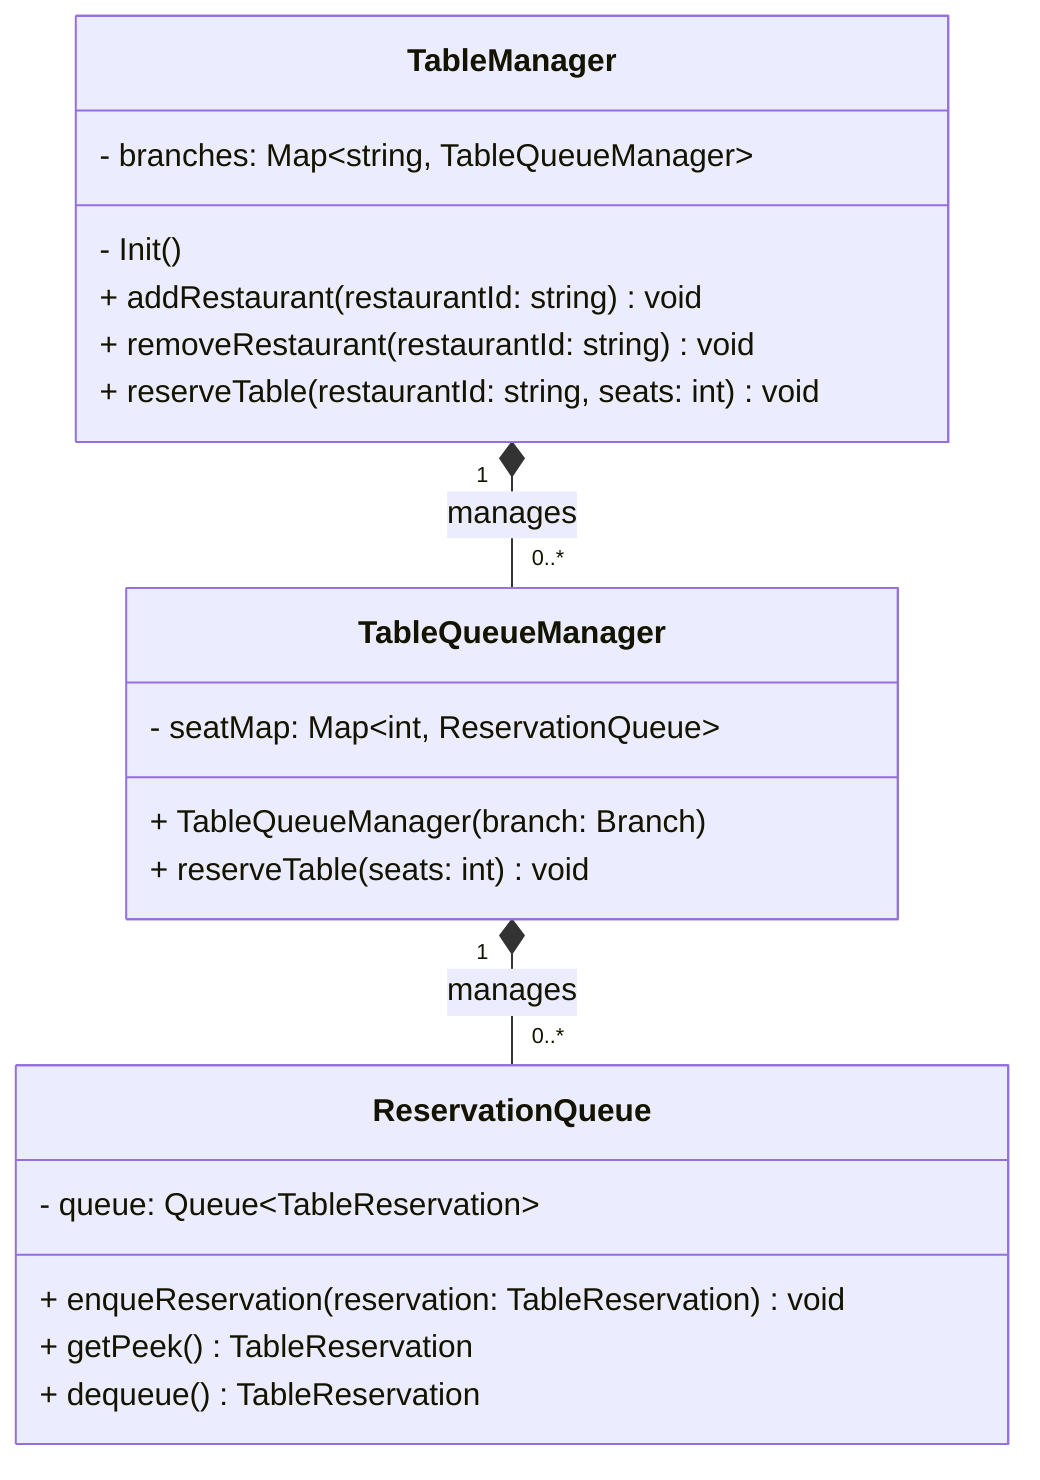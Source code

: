 classDiagram
    class TableManager {
        - branches: Map~string, TableQueueManager~
        - Init()
        + addRestaurant(restaurantId: string) void
        + removeRestaurant(restaurantId: string) void
        + reserveTable(restaurantId: string, seats: int) void
    }

    class TableQueueManager{
        - seatMap: Map~int, ReservationQueue~
        + TableQueueManager(branch: Branch)
        + reserveTable(seats: int) void
    }

    class ReservationQueue {
        - queue: Queue~TableReservation~
        + enqueReservation(reservation: TableReservation) void
        + getPeek() TableReservation
        + dequeue() TableReservation
    }

    TableManager "1" *-- "0..*" TableQueueManager : manages
    TableQueueManager "1" *-- "0..*" ReservationQueue : manages